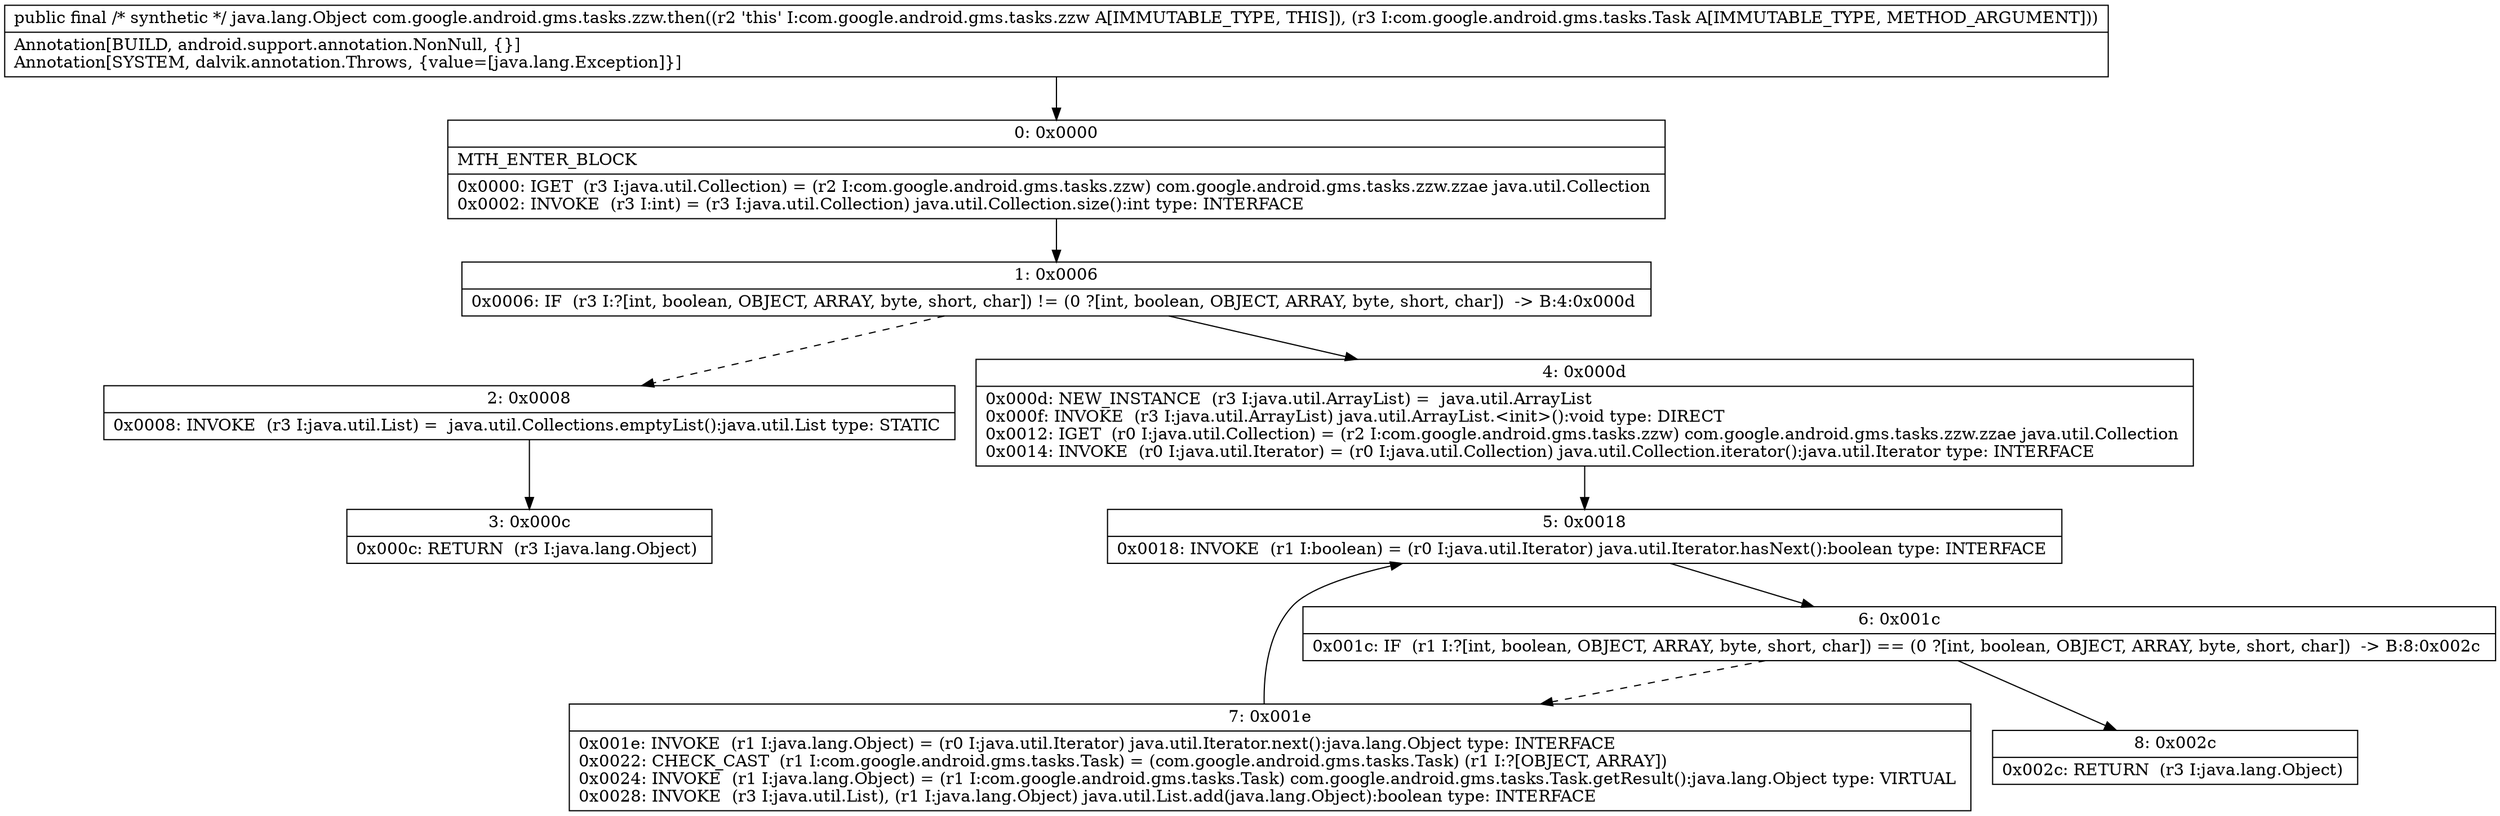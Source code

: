 digraph "CFG forcom.google.android.gms.tasks.zzw.then(Lcom\/google\/android\/gms\/tasks\/Task;)Ljava\/lang\/Object;" {
Node_0 [shape=record,label="{0\:\ 0x0000|MTH_ENTER_BLOCK\l|0x0000: IGET  (r3 I:java.util.Collection) = (r2 I:com.google.android.gms.tasks.zzw) com.google.android.gms.tasks.zzw.zzae java.util.Collection \l0x0002: INVOKE  (r3 I:int) = (r3 I:java.util.Collection) java.util.Collection.size():int type: INTERFACE \l}"];
Node_1 [shape=record,label="{1\:\ 0x0006|0x0006: IF  (r3 I:?[int, boolean, OBJECT, ARRAY, byte, short, char]) != (0 ?[int, boolean, OBJECT, ARRAY, byte, short, char])  \-\> B:4:0x000d \l}"];
Node_2 [shape=record,label="{2\:\ 0x0008|0x0008: INVOKE  (r3 I:java.util.List) =  java.util.Collections.emptyList():java.util.List type: STATIC \l}"];
Node_3 [shape=record,label="{3\:\ 0x000c|0x000c: RETURN  (r3 I:java.lang.Object) \l}"];
Node_4 [shape=record,label="{4\:\ 0x000d|0x000d: NEW_INSTANCE  (r3 I:java.util.ArrayList) =  java.util.ArrayList \l0x000f: INVOKE  (r3 I:java.util.ArrayList) java.util.ArrayList.\<init\>():void type: DIRECT \l0x0012: IGET  (r0 I:java.util.Collection) = (r2 I:com.google.android.gms.tasks.zzw) com.google.android.gms.tasks.zzw.zzae java.util.Collection \l0x0014: INVOKE  (r0 I:java.util.Iterator) = (r0 I:java.util.Collection) java.util.Collection.iterator():java.util.Iterator type: INTERFACE \l}"];
Node_5 [shape=record,label="{5\:\ 0x0018|0x0018: INVOKE  (r1 I:boolean) = (r0 I:java.util.Iterator) java.util.Iterator.hasNext():boolean type: INTERFACE \l}"];
Node_6 [shape=record,label="{6\:\ 0x001c|0x001c: IF  (r1 I:?[int, boolean, OBJECT, ARRAY, byte, short, char]) == (0 ?[int, boolean, OBJECT, ARRAY, byte, short, char])  \-\> B:8:0x002c \l}"];
Node_7 [shape=record,label="{7\:\ 0x001e|0x001e: INVOKE  (r1 I:java.lang.Object) = (r0 I:java.util.Iterator) java.util.Iterator.next():java.lang.Object type: INTERFACE \l0x0022: CHECK_CAST  (r1 I:com.google.android.gms.tasks.Task) = (com.google.android.gms.tasks.Task) (r1 I:?[OBJECT, ARRAY]) \l0x0024: INVOKE  (r1 I:java.lang.Object) = (r1 I:com.google.android.gms.tasks.Task) com.google.android.gms.tasks.Task.getResult():java.lang.Object type: VIRTUAL \l0x0028: INVOKE  (r3 I:java.util.List), (r1 I:java.lang.Object) java.util.List.add(java.lang.Object):boolean type: INTERFACE \l}"];
Node_8 [shape=record,label="{8\:\ 0x002c|0x002c: RETURN  (r3 I:java.lang.Object) \l}"];
MethodNode[shape=record,label="{public final \/* synthetic *\/ java.lang.Object com.google.android.gms.tasks.zzw.then((r2 'this' I:com.google.android.gms.tasks.zzw A[IMMUTABLE_TYPE, THIS]), (r3 I:com.google.android.gms.tasks.Task A[IMMUTABLE_TYPE, METHOD_ARGUMENT]))  | Annotation[BUILD, android.support.annotation.NonNull, \{\}]\lAnnotation[SYSTEM, dalvik.annotation.Throws, \{value=[java.lang.Exception]\}]\l}"];
MethodNode -> Node_0;
Node_0 -> Node_1;
Node_1 -> Node_2[style=dashed];
Node_1 -> Node_4;
Node_2 -> Node_3;
Node_4 -> Node_5;
Node_5 -> Node_6;
Node_6 -> Node_7[style=dashed];
Node_6 -> Node_8;
Node_7 -> Node_5;
}

